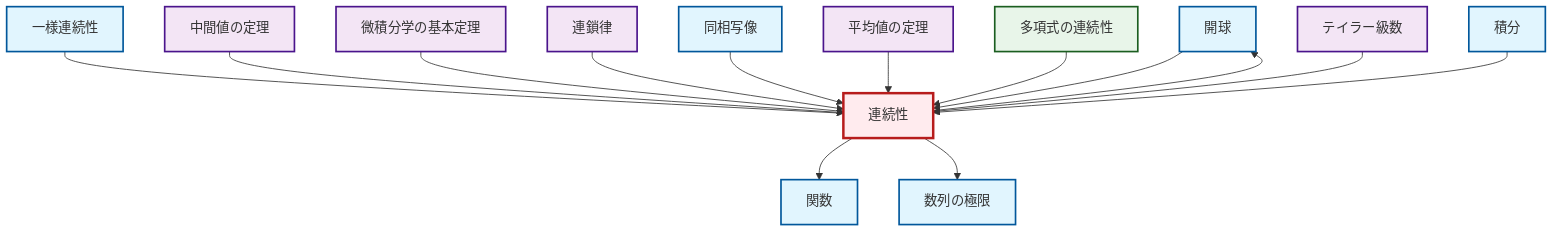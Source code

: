 graph TD
    classDef definition fill:#e1f5fe,stroke:#01579b,stroke-width:2px
    classDef theorem fill:#f3e5f5,stroke:#4a148c,stroke-width:2px
    classDef axiom fill:#fff3e0,stroke:#e65100,stroke-width:2px
    classDef example fill:#e8f5e9,stroke:#1b5e20,stroke-width:2px
    classDef current fill:#ffebee,stroke:#b71c1c,stroke-width:3px
    def-open-ball["開球"]:::definition
    thm-chain-rule["連鎖律"]:::theorem
    def-homeomorphism["同相写像"]:::definition
    thm-fundamental-calculus["微積分学の基本定理"]:::theorem
    thm-mean-value["平均値の定理"]:::theorem
    ex-polynomial-continuity["多項式の連続性"]:::example
    def-function["関数"]:::definition
    def-uniform-continuity["一様連続性"]:::definition
    thm-intermediate-value["中間値の定理"]:::theorem
    def-integral["積分"]:::definition
    thm-taylor-series["テイラー級数"]:::theorem
    def-continuity["連続性"]:::definition
    def-limit["数列の極限"]:::definition
    def-uniform-continuity --> def-continuity
    thm-intermediate-value --> def-continuity
    thm-fundamental-calculus --> def-continuity
    def-continuity --> def-function
    def-continuity --> def-open-ball
    thm-chain-rule --> def-continuity
    def-homeomorphism --> def-continuity
    thm-mean-value --> def-continuity
    def-open-ball --> def-continuity
    def-continuity --> def-limit
    ex-polynomial-continuity --> def-continuity
    thm-taylor-series --> def-continuity
    def-integral --> def-continuity
    class def-continuity current